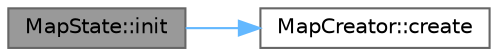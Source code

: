 digraph "MapState::init"
{
 // LATEX_PDF_SIZE
  bgcolor="transparent";
  edge [fontname=Helvetica,fontsize=10,labelfontname=Helvetica,labelfontsize=10];
  node [fontname=Helvetica,fontsize=10,shape=box,height=0.2,width=0.4];
  rankdir="LR";
  Node1 [id="Node000001",label="MapState::init",height=0.2,width=0.4,color="gray40", fillcolor="grey60", style="filled", fontcolor="black",tooltip=" "];
  Node1 -> Node2 [id="edge1_Node000001_Node000002",color="steelblue1",style="solid",tooltip=" "];
  Node2 [id="Node000002",label="MapCreator::create",height=0.2,width=0.4,color="grey40", fillcolor="white", style="filled",URL="$class_map_creator.html#a28eec748181a2ce27d6aa7c177388652",tooltip="マップ情報を与える関数   getMapのオプションはbit演算を利用して複数指定できる．例えば穴あきかつ，階段状にしたいならば，OPTION_PERFORATED | OPTION_STEP と指定す..."];
}
